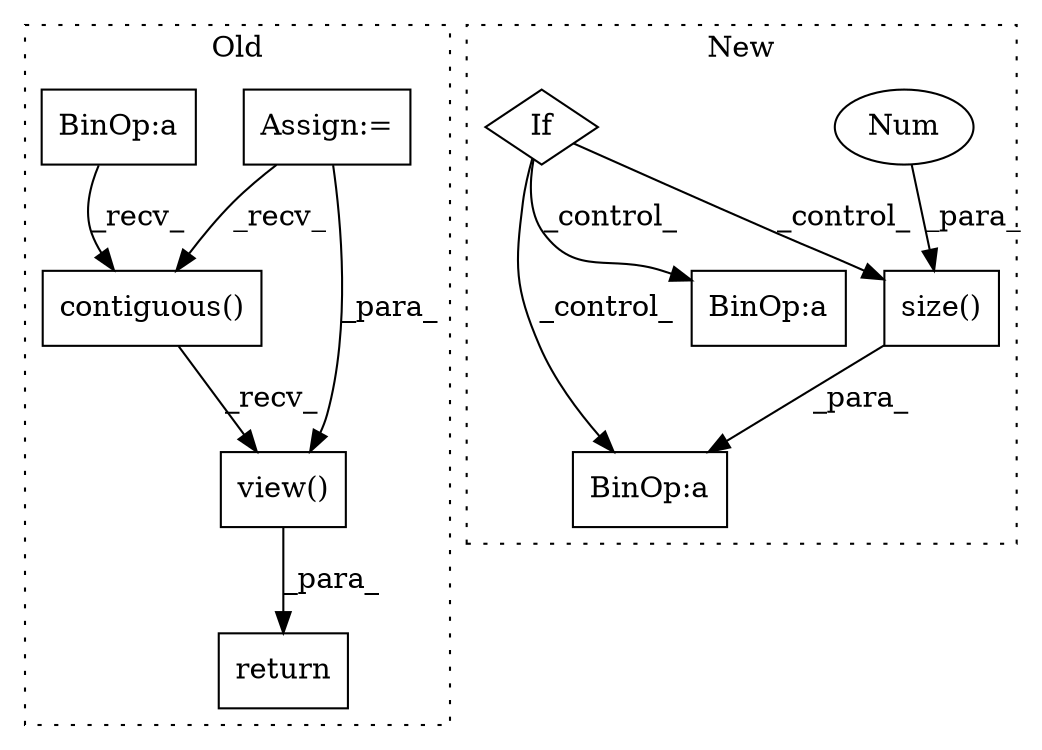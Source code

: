 digraph G {
subgraph cluster0 {
1 [label="contiguous()" a="75" s="711" l="74" shape="box"];
5 [label="view()" a="75" s="711,803" l="80,1" shape="box"];
6 [label="Assign:=" a="68" s="580" l="3" shape="box"];
9 [label="BinOp:a" a="82" s="766" l="4" shape="box"];
10 [label="return" a="93" s="704" l="7" shape="box"];
label = "Old";
style="dotted";
}
subgraph cluster1 {
2 [label="size()" a="75" s="895,903" l="7,1" shape="box"];
3 [label="Num" a="76" s="902" l="1" shape="ellipse"];
4 [label="BinOp:a" a="82" s="891" l="4" shape="box"];
7 [label="If" a="96" s="555,567" l="3,144" shape="diamond"];
8 [label="BinOp:a" a="82" s="851" l="4" shape="box"];
label = "New";
style="dotted";
}
1 -> 5 [label="_recv_"];
2 -> 4 [label="_para_"];
3 -> 2 [label="_para_"];
5 -> 10 [label="_para_"];
6 -> 5 [label="_para_"];
6 -> 1 [label="_recv_"];
7 -> 8 [label="_control_"];
7 -> 2 [label="_control_"];
7 -> 4 [label="_control_"];
9 -> 1 [label="_recv_"];
}